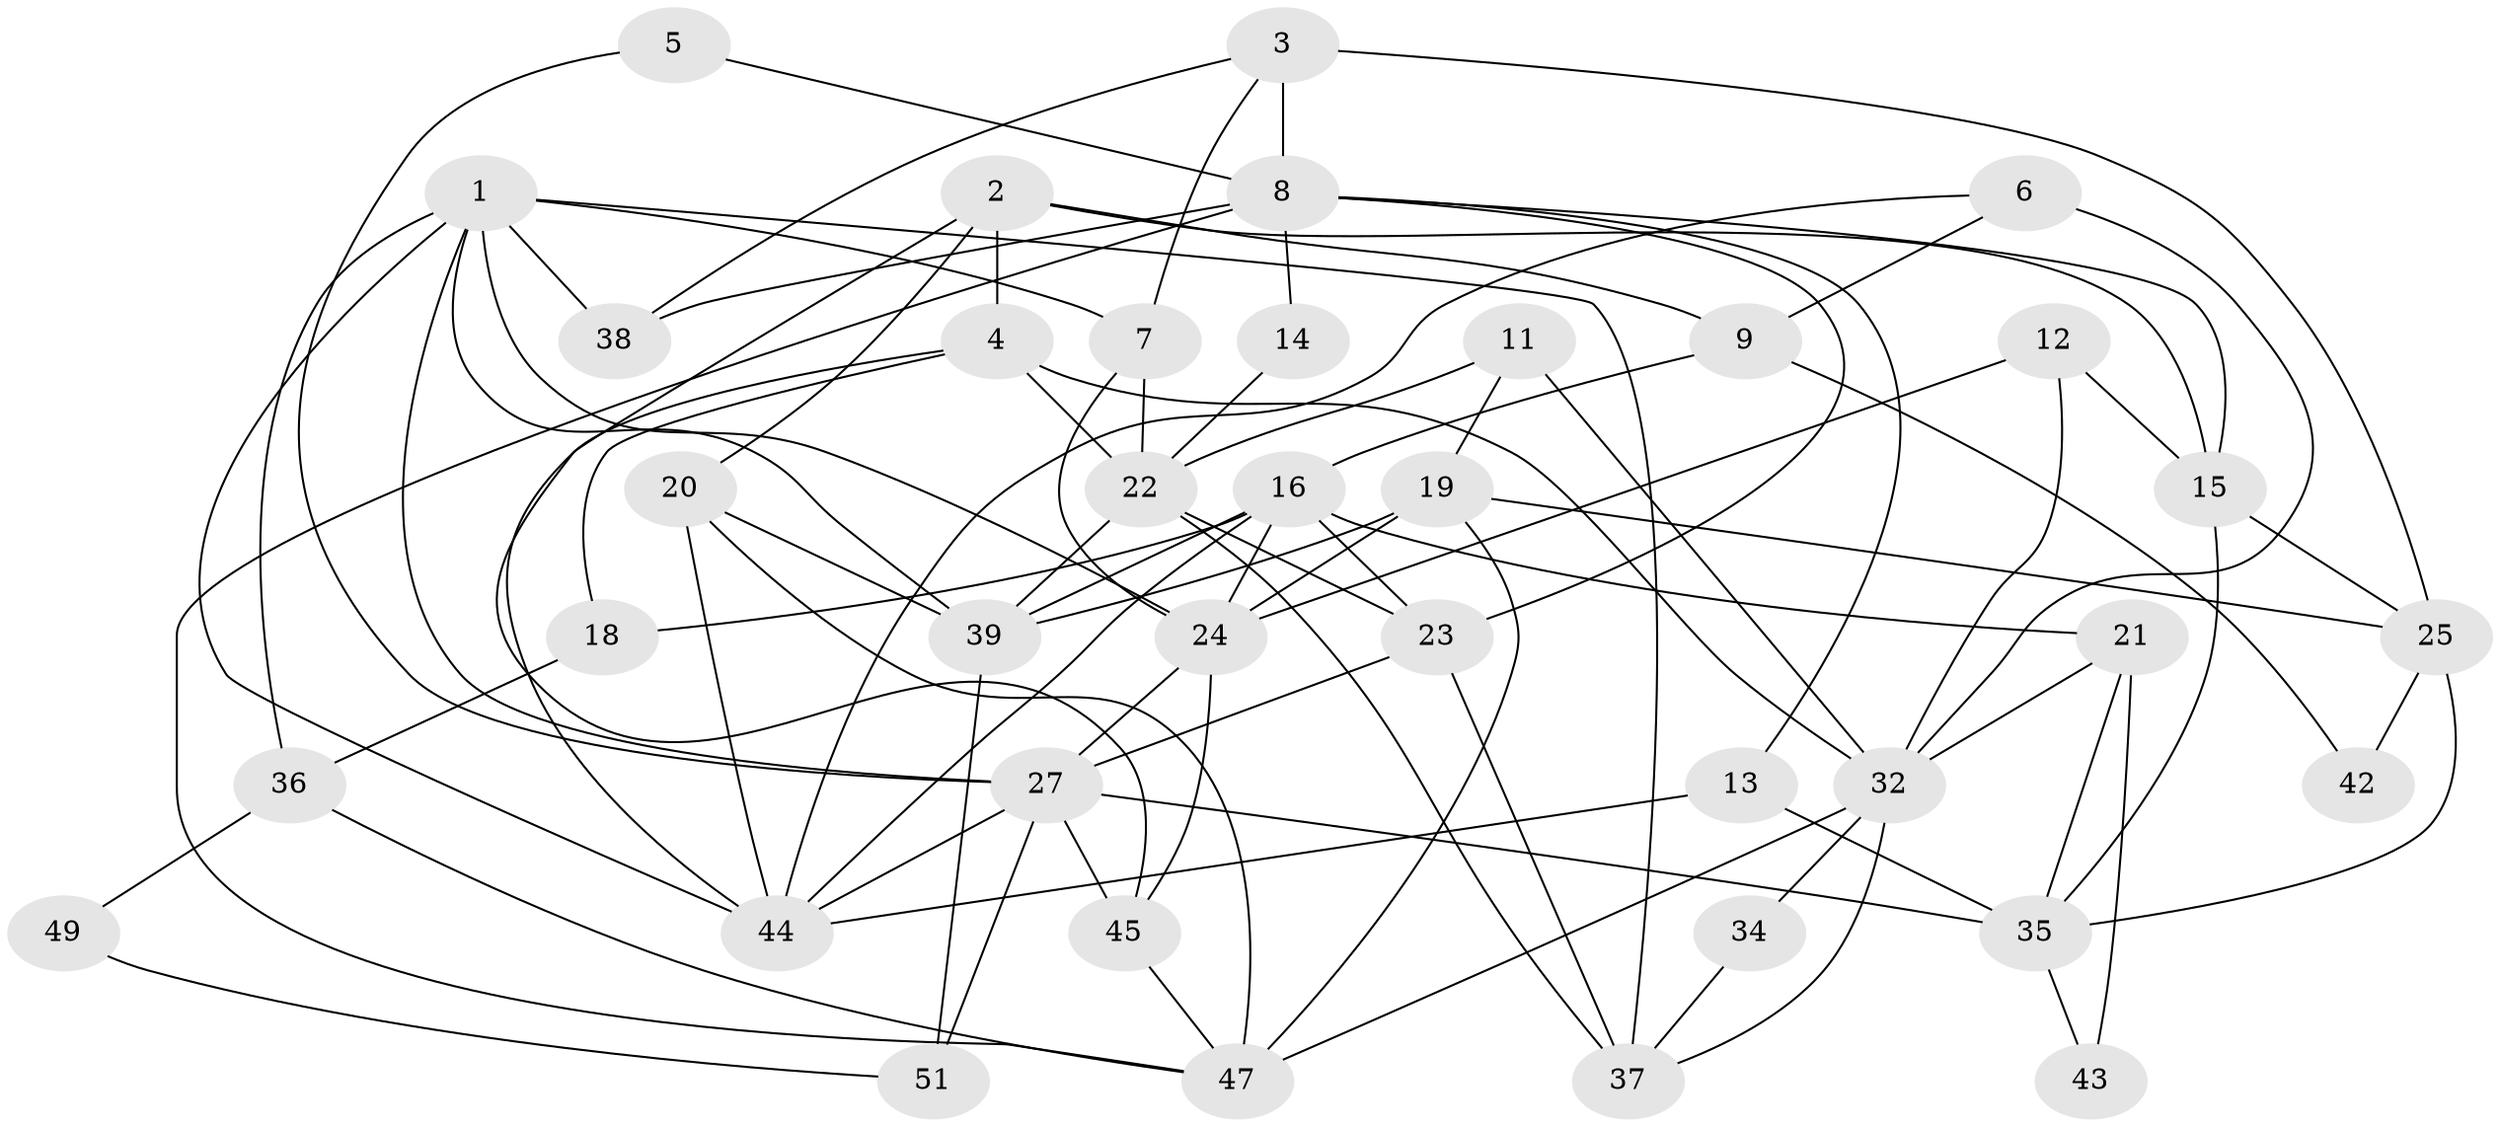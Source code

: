 // original degree distribution, {6: 0.08771929824561403, 5: 0.2631578947368421, 2: 0.10526315789473684, 3: 0.2807017543859649, 4: 0.24561403508771928, 7: 0.017543859649122806}
// Generated by graph-tools (version 1.1) at 2025/11/02/27/25 16:11:22]
// undirected, 38 vertices, 87 edges
graph export_dot {
graph [start="1"]
  node [color=gray90,style=filled];
  1 [super="+52"];
  2;
  3;
  4;
  5;
  6 [super="+28"];
  7 [super="+10"];
  8 [super="+53"];
  9 [super="+46"];
  11;
  12;
  13;
  14;
  15 [super="+30"];
  16 [super="+17"];
  18;
  19 [super="+31"];
  20;
  21 [super="+26"];
  22 [super="+56"];
  23 [super="+29"];
  24 [super="+33"];
  25 [super="+54"];
  27 [super="+55"];
  32 [super="+50"];
  34;
  35 [super="+41"];
  36;
  37;
  38;
  39 [super="+40"];
  42;
  43;
  44 [super="+48"];
  45;
  47 [super="+57"];
  49;
  51;
  1 -- 38;
  1 -- 39;
  1 -- 36;
  1 -- 37;
  1 -- 44;
  1 -- 24;
  1 -- 27;
  1 -- 7;
  2 -- 20;
  2 -- 9;
  2 -- 4;
  2 -- 45;
  2 -- 15;
  3 -- 8 [weight=2];
  3 -- 38;
  3 -- 7;
  3 -- 25;
  4 -- 18;
  4 -- 32;
  4 -- 44;
  4 -- 22;
  5 -- 27;
  5 -- 8;
  6 -- 32 [weight=2];
  6 -- 44;
  6 -- 9;
  7 -- 24;
  7 -- 22;
  8 -- 13;
  8 -- 38;
  8 -- 23;
  8 -- 15;
  8 -- 14;
  8 -- 47;
  9 -- 42;
  9 -- 16;
  11 -- 32;
  11 -- 22;
  11 -- 19;
  12 -- 32;
  12 -- 15;
  12 -- 24;
  13 -- 44;
  13 -- 35;
  14 -- 22;
  15 -- 25 [weight=2];
  15 -- 35;
  16 -- 44;
  16 -- 24;
  16 -- 18;
  16 -- 21;
  16 -- 39;
  16 -- 23;
  18 -- 36;
  19 -- 24;
  19 -- 47;
  19 -- 25;
  19 -- 39;
  20 -- 39 [weight=2];
  20 -- 44;
  20 -- 47;
  21 -- 35;
  21 -- 43;
  21 -- 32;
  22 -- 39;
  22 -- 37;
  22 -- 23;
  23 -- 37;
  23 -- 27;
  24 -- 45;
  24 -- 27;
  25 -- 35;
  25 -- 42;
  27 -- 44;
  27 -- 35;
  27 -- 51;
  27 -- 45;
  32 -- 34;
  32 -- 37;
  32 -- 47 [weight=2];
  34 -- 37;
  35 -- 43;
  36 -- 49;
  36 -- 47;
  39 -- 51;
  45 -- 47;
  49 -- 51;
}
